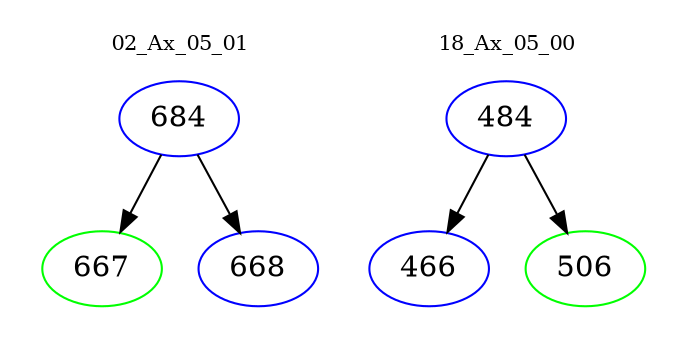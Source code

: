 digraph{
subgraph cluster_0 {
color = white
label = "02_Ax_05_01";
fontsize=10;
T0_684 [label="684", color="blue"]
T0_684 -> T0_667 [color="black"]
T0_667 [label="667", color="green"]
T0_684 -> T0_668 [color="black"]
T0_668 [label="668", color="blue"]
}
subgraph cluster_1 {
color = white
label = "18_Ax_05_00";
fontsize=10;
T1_484 [label="484", color="blue"]
T1_484 -> T1_466 [color="black"]
T1_466 [label="466", color="blue"]
T1_484 -> T1_506 [color="black"]
T1_506 [label="506", color="green"]
}
}
